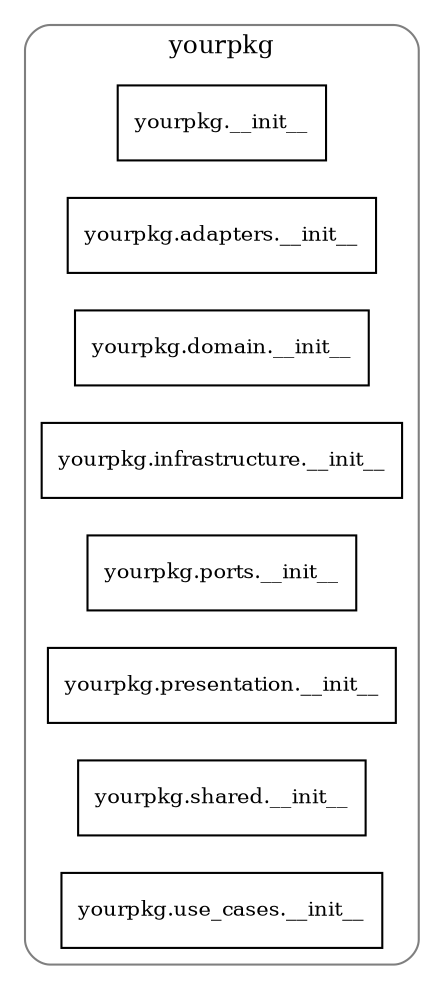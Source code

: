 digraph imports {
  rankdir=LR;
  graph [fontsize=10];
  node  [shape=box, fontsize=10];
  edge  [fontsize=9, arrowsize=0.7];
  subgraph cluster_0 { label="yourpkg"; fontsize=12; style=rounded; color=gray50;
    "yourpkg.__init__" [shape=box];
    "yourpkg.adapters.__init__" [shape=box];
    "yourpkg.domain.__init__" [shape=box];
    "yourpkg.infrastructure.__init__" [shape=box];
    "yourpkg.ports.__init__" [shape=box];
    "yourpkg.presentation.__init__" [shape=box];
    "yourpkg.shared.__init__" [shape=box];
    "yourpkg.use_cases.__init__" [shape=box];
  }
}
